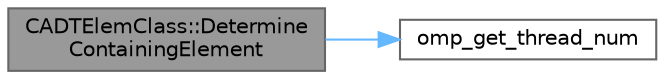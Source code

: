 digraph "CADTElemClass::DetermineContainingElement"
{
 // LATEX_PDF_SIZE
  bgcolor="transparent";
  edge [fontname=Helvetica,fontsize=10,labelfontname=Helvetica,labelfontsize=10];
  node [fontname=Helvetica,fontsize=10,shape=box,height=0.2,width=0.4];
  rankdir="LR";
  Node1 [id="Node000001",label="CADTElemClass::Determine\lContainingElement",height=0.2,width=0.4,color="gray40", fillcolor="grey60", style="filled", fontcolor="black",tooltip="Function, which determines the element that contains the given coordinate."];
  Node1 -> Node2 [id="edge1_Node000001_Node000002",color="steelblue1",style="solid",tooltip=" "];
  Node2 [id="Node000002",label="omp_get_thread_num",height=0.2,width=0.4,color="grey40", fillcolor="white", style="filled",URL="$omp__structure_8hpp.html#aad63dd7e34961dbbd2e8774e7f6bc2d0",tooltip="Index of current thread, akin to MPI rank."];
}
